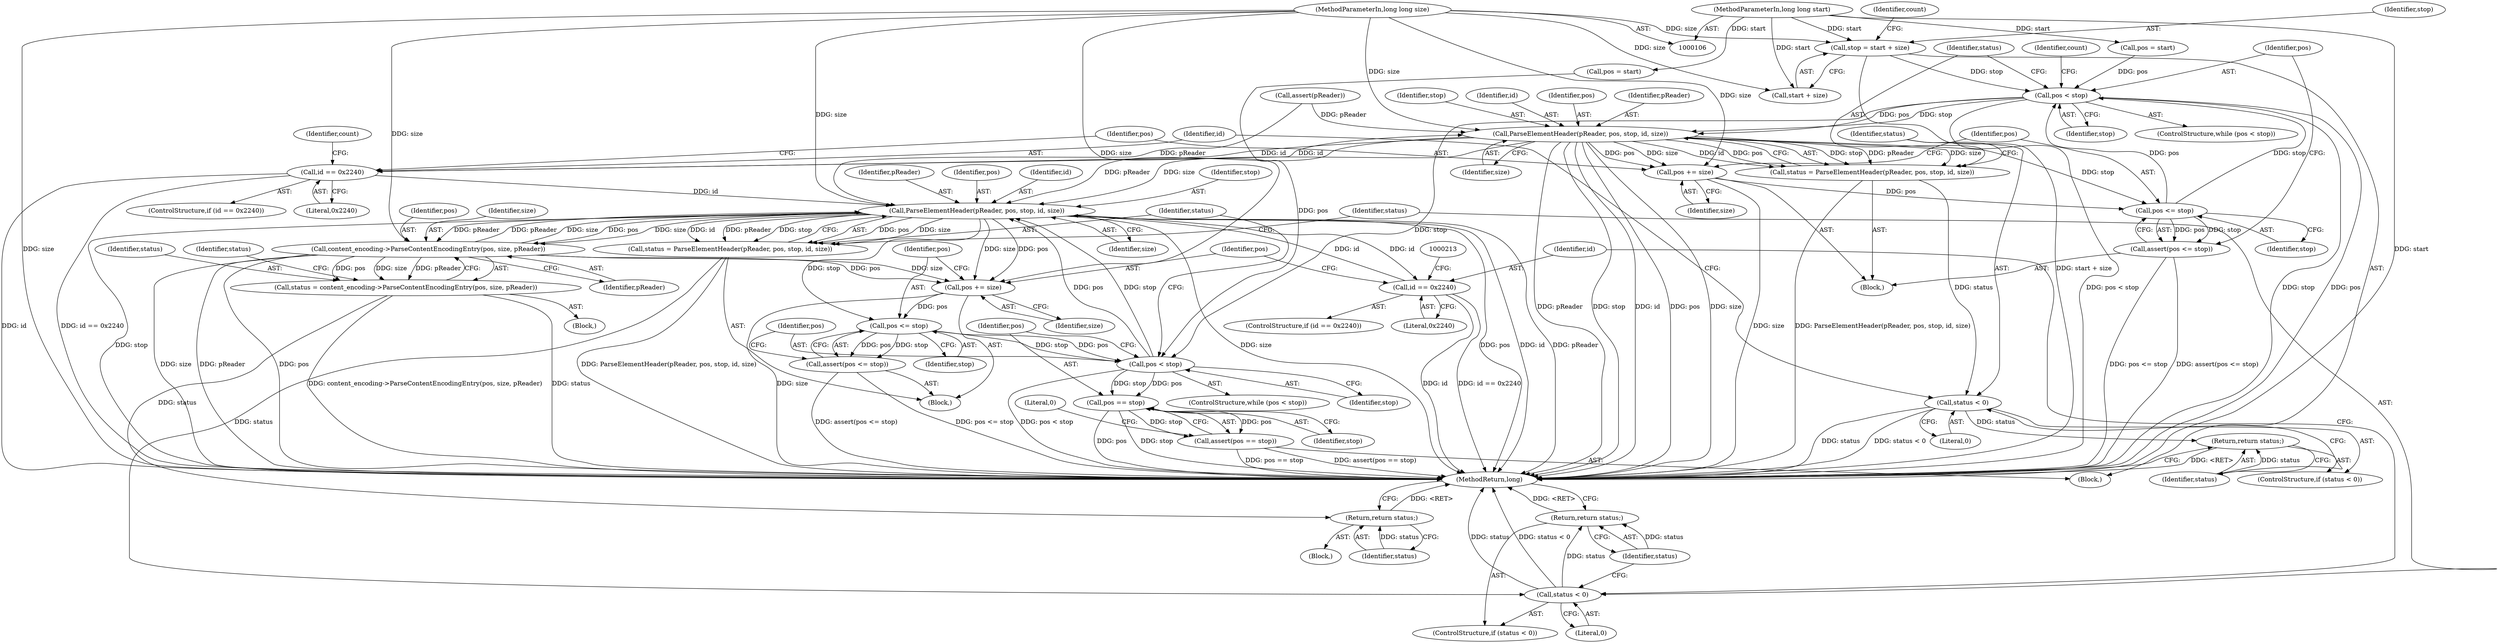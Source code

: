 digraph "1_Android_cc274e2abe8b2a6698a5c47d8aa4bb45f1f9538d_49@integer" {
"1000122" [label="(Call,stop = start + size)"];
"1000107" [label="(MethodParameterIn,long long start)"];
"1000108" [label="(MethodParameterIn,long long size)"];
"1000132" [label="(Call,pos < stop)"];
"1000141" [label="(Call,ParseElementHeader(pReader, pos, stop, id, size))"];
"1000139" [label="(Call,status = ParseElementHeader(pReader, pos, stop, id, size))"];
"1000148" [label="(Call,status < 0)"];
"1000151" [label="(Return,return status;)"];
"1000154" [label="(Call,id == 0x2240)"];
"1000195" [label="(Call,ParseElementHeader(pReader, pos, stop, id, size))"];
"1000193" [label="(Call,status = ParseElementHeader(pReader, pos, stop, id, size))"];
"1000202" [label="(Call,status < 0)"];
"1000205" [label="(Return,return status;)"];
"1000208" [label="(Call,id == 0x2240)"];
"1000223" [label="(Call,content_encoding->ParseContentEncodingEntry(pos, size, pReader))"];
"1000221" [label="(Call,status = content_encoding->ParseContentEncodingEntry(pos, size, pReader))"];
"1000232" [label="(Return,return status;)"];
"1000239" [label="(Call,pos += size)"];
"1000243" [label="(Call,pos <= stop)"];
"1000186" [label="(Call,pos < stop)"];
"1000247" [label="(Call,pos == stop)"];
"1000246" [label="(Call,assert(pos == stop))"];
"1000242" [label="(Call,assert(pos <= stop))"];
"1000159" [label="(Call,pos += size)"];
"1000163" [label="(Call,pos <= stop)"];
"1000162" [label="(Call,assert(pos <= stop))"];
"1000129" [label="(Identifier,count)"];
"1000211" [label="(Block,)"];
"1000246" [label="(Call,assert(pos == stop))"];
"1000251" [label="(Literal,0)"];
"1000243" [label="(Call,pos <= stop)"];
"1000202" [label="(Call,status < 0)"];
"1000160" [label="(Identifier,pos)"];
"1000208" [label="(Call,id == 0x2240)"];
"1000132" [label="(Call,pos < stop)"];
"1000224" [label="(Identifier,pos)"];
"1000201" [label="(ControlStructure,if (status < 0))"];
"1000210" [label="(Literal,0x2240)"];
"1000134" [label="(Identifier,stop)"];
"1000155" [label="(Identifier,id)"];
"1000124" [label="(Call,start + size)"];
"1000209" [label="(Identifier,id)"];
"1000107" [label="(MethodParameterIn,long long start)"];
"1000225" [label="(Identifier,size)"];
"1000195" [label="(Call,ParseElementHeader(pReader, pos, stop, id, size))"];
"1000148" [label="(Call,status < 0)"];
"1000154" [label="(Call,id == 0x2240)"];
"1000151" [label="(Return,return status;)"];
"1000193" [label="(Call,status = ParseElementHeader(pReader, pos, stop, id, size))"];
"1000142" [label="(Identifier,pReader)"];
"1000118" [label="(Call,pos = start)"];
"1000149" [label="(Identifier,status)"];
"1000115" [label="(Call,assert(pReader))"];
"1000206" [label="(Identifier,status)"];
"1000226" [label="(Identifier,pReader)"];
"1000186" [label="(Call,pos < stop)"];
"1000248" [label="(Identifier,pos)"];
"1000123" [label="(Identifier,stop)"];
"1000133" [label="(Identifier,pos)"];
"1000109" [label="(Block,)"];
"1000205" [label="(Return,return status;)"];
"1000197" [label="(Identifier,pos)"];
"1000108" [label="(MethodParameterIn,long long size)"];
"1000194" [label="(Identifier,status)"];
"1000232" [label="(Return,return status;)"];
"1000158" [label="(Identifier,count)"];
"1000165" [label="(Identifier,stop)"];
"1000244" [label="(Identifier,pos)"];
"1000159" [label="(Call,pos += size)"];
"1000162" [label="(Call,assert(pos <= stop))"];
"1000156" [label="(Literal,0x2240)"];
"1000122" [label="(Call,stop = start + size)"];
"1000247" [label="(Call,pos == stop)"];
"1000144" [label="(Identifier,stop)"];
"1000189" [label="(Block,)"];
"1000240" [label="(Identifier,pos)"];
"1000147" [label="(ControlStructure,if (status < 0))"];
"1000141" [label="(Call,ParseElementHeader(pReader, pos, stop, id, size))"];
"1000150" [label="(Literal,0)"];
"1000252" [label="(MethodReturn,long)"];
"1000242" [label="(Call,assert(pos <= stop))"];
"1000168" [label="(Identifier,count)"];
"1000222" [label="(Identifier,status)"];
"1000187" [label="(Identifier,pos)"];
"1000152" [label="(Identifier,status)"];
"1000204" [label="(Literal,0)"];
"1000164" [label="(Identifier,pos)"];
"1000239" [label="(Call,pos += size)"];
"1000140" [label="(Identifier,status)"];
"1000153" [label="(ControlStructure,if (id == 0x2240))"];
"1000221" [label="(Call,status = content_encoding->ParseContentEncodingEntry(pos, size, pReader))"];
"1000145" [label="(Identifier,id)"];
"1000199" [label="(Identifier,id)"];
"1000139" [label="(Call,status = ParseElementHeader(pReader, pos, stop, id, size))"];
"1000200" [label="(Identifier,size)"];
"1000161" [label="(Identifier,size)"];
"1000207" [label="(ControlStructure,if (id == 0x2240))"];
"1000163" [label="(Call,pos <= stop)"];
"1000245" [label="(Identifier,stop)"];
"1000203" [label="(Identifier,status)"];
"1000143" [label="(Identifier,pos)"];
"1000241" [label="(Identifier,size)"];
"1000185" [label="(ControlStructure,while (pos < stop))"];
"1000135" [label="(Block,)"];
"1000198" [label="(Identifier,stop)"];
"1000233" [label="(Identifier,status)"];
"1000228" [label="(Identifier,status)"];
"1000188" [label="(Identifier,stop)"];
"1000196" [label="(Identifier,pReader)"];
"1000223" [label="(Call,content_encoding->ParseContentEncodingEntry(pos, size, pReader))"];
"1000131" [label="(ControlStructure,while (pos < stop))"];
"1000182" [label="(Call,pos = start)"];
"1000146" [label="(Identifier,size)"];
"1000249" [label="(Identifier,stop)"];
"1000229" [label="(Block,)"];
"1000122" -> "1000109"  [label="AST: "];
"1000122" -> "1000124"  [label="CFG: "];
"1000123" -> "1000122"  [label="AST: "];
"1000124" -> "1000122"  [label="AST: "];
"1000129" -> "1000122"  [label="CFG: "];
"1000122" -> "1000252"  [label="DDG: start + size"];
"1000107" -> "1000122"  [label="DDG: start"];
"1000108" -> "1000122"  [label="DDG: size"];
"1000122" -> "1000132"  [label="DDG: stop"];
"1000107" -> "1000106"  [label="AST: "];
"1000107" -> "1000252"  [label="DDG: start"];
"1000107" -> "1000118"  [label="DDG: start"];
"1000107" -> "1000124"  [label="DDG: start"];
"1000107" -> "1000182"  [label="DDG: start"];
"1000108" -> "1000106"  [label="AST: "];
"1000108" -> "1000252"  [label="DDG: size"];
"1000108" -> "1000124"  [label="DDG: size"];
"1000108" -> "1000141"  [label="DDG: size"];
"1000108" -> "1000159"  [label="DDG: size"];
"1000108" -> "1000195"  [label="DDG: size"];
"1000108" -> "1000223"  [label="DDG: size"];
"1000108" -> "1000239"  [label="DDG: size"];
"1000132" -> "1000131"  [label="AST: "];
"1000132" -> "1000134"  [label="CFG: "];
"1000133" -> "1000132"  [label="AST: "];
"1000134" -> "1000132"  [label="AST: "];
"1000140" -> "1000132"  [label="CFG: "];
"1000168" -> "1000132"  [label="CFG: "];
"1000132" -> "1000252"  [label="DDG: pos < stop"];
"1000132" -> "1000252"  [label="DDG: stop"];
"1000132" -> "1000252"  [label="DDG: pos"];
"1000163" -> "1000132"  [label="DDG: pos"];
"1000163" -> "1000132"  [label="DDG: stop"];
"1000118" -> "1000132"  [label="DDG: pos"];
"1000132" -> "1000141"  [label="DDG: pos"];
"1000132" -> "1000141"  [label="DDG: stop"];
"1000132" -> "1000186"  [label="DDG: stop"];
"1000141" -> "1000139"  [label="AST: "];
"1000141" -> "1000146"  [label="CFG: "];
"1000142" -> "1000141"  [label="AST: "];
"1000143" -> "1000141"  [label="AST: "];
"1000144" -> "1000141"  [label="AST: "];
"1000145" -> "1000141"  [label="AST: "];
"1000146" -> "1000141"  [label="AST: "];
"1000139" -> "1000141"  [label="CFG: "];
"1000141" -> "1000252"  [label="DDG: pReader"];
"1000141" -> "1000252"  [label="DDG: stop"];
"1000141" -> "1000252"  [label="DDG: id"];
"1000141" -> "1000252"  [label="DDG: pos"];
"1000141" -> "1000252"  [label="DDG: size"];
"1000141" -> "1000139"  [label="DDG: stop"];
"1000141" -> "1000139"  [label="DDG: pReader"];
"1000141" -> "1000139"  [label="DDG: size"];
"1000141" -> "1000139"  [label="DDG: id"];
"1000141" -> "1000139"  [label="DDG: pos"];
"1000115" -> "1000141"  [label="DDG: pReader"];
"1000154" -> "1000141"  [label="DDG: id"];
"1000141" -> "1000154"  [label="DDG: id"];
"1000141" -> "1000159"  [label="DDG: size"];
"1000141" -> "1000159"  [label="DDG: pos"];
"1000141" -> "1000163"  [label="DDG: stop"];
"1000141" -> "1000195"  [label="DDG: pReader"];
"1000141" -> "1000195"  [label="DDG: size"];
"1000139" -> "1000135"  [label="AST: "];
"1000140" -> "1000139"  [label="AST: "];
"1000149" -> "1000139"  [label="CFG: "];
"1000139" -> "1000252"  [label="DDG: ParseElementHeader(pReader, pos, stop, id, size)"];
"1000139" -> "1000148"  [label="DDG: status"];
"1000148" -> "1000147"  [label="AST: "];
"1000148" -> "1000150"  [label="CFG: "];
"1000149" -> "1000148"  [label="AST: "];
"1000150" -> "1000148"  [label="AST: "];
"1000152" -> "1000148"  [label="CFG: "];
"1000155" -> "1000148"  [label="CFG: "];
"1000148" -> "1000252"  [label="DDG: status"];
"1000148" -> "1000252"  [label="DDG: status < 0"];
"1000148" -> "1000151"  [label="DDG: status"];
"1000151" -> "1000147"  [label="AST: "];
"1000151" -> "1000152"  [label="CFG: "];
"1000152" -> "1000151"  [label="AST: "];
"1000252" -> "1000151"  [label="CFG: "];
"1000151" -> "1000252"  [label="DDG: <RET>"];
"1000152" -> "1000151"  [label="DDG: status"];
"1000154" -> "1000153"  [label="AST: "];
"1000154" -> "1000156"  [label="CFG: "];
"1000155" -> "1000154"  [label="AST: "];
"1000156" -> "1000154"  [label="AST: "];
"1000158" -> "1000154"  [label="CFG: "];
"1000160" -> "1000154"  [label="CFG: "];
"1000154" -> "1000252"  [label="DDG: id"];
"1000154" -> "1000252"  [label="DDG: id == 0x2240"];
"1000154" -> "1000195"  [label="DDG: id"];
"1000195" -> "1000193"  [label="AST: "];
"1000195" -> "1000200"  [label="CFG: "];
"1000196" -> "1000195"  [label="AST: "];
"1000197" -> "1000195"  [label="AST: "];
"1000198" -> "1000195"  [label="AST: "];
"1000199" -> "1000195"  [label="AST: "];
"1000200" -> "1000195"  [label="AST: "];
"1000193" -> "1000195"  [label="CFG: "];
"1000195" -> "1000252"  [label="DDG: size"];
"1000195" -> "1000252"  [label="DDG: pos"];
"1000195" -> "1000252"  [label="DDG: id"];
"1000195" -> "1000252"  [label="DDG: pReader"];
"1000195" -> "1000252"  [label="DDG: stop"];
"1000195" -> "1000193"  [label="DDG: pos"];
"1000195" -> "1000193"  [label="DDG: size"];
"1000195" -> "1000193"  [label="DDG: id"];
"1000195" -> "1000193"  [label="DDG: pReader"];
"1000195" -> "1000193"  [label="DDG: stop"];
"1000223" -> "1000195"  [label="DDG: pReader"];
"1000223" -> "1000195"  [label="DDG: size"];
"1000115" -> "1000195"  [label="DDG: pReader"];
"1000186" -> "1000195"  [label="DDG: pos"];
"1000186" -> "1000195"  [label="DDG: stop"];
"1000208" -> "1000195"  [label="DDG: id"];
"1000195" -> "1000208"  [label="DDG: id"];
"1000195" -> "1000223"  [label="DDG: pos"];
"1000195" -> "1000223"  [label="DDG: size"];
"1000195" -> "1000223"  [label="DDG: pReader"];
"1000195" -> "1000239"  [label="DDG: size"];
"1000195" -> "1000239"  [label="DDG: pos"];
"1000195" -> "1000243"  [label="DDG: stop"];
"1000193" -> "1000189"  [label="AST: "];
"1000194" -> "1000193"  [label="AST: "];
"1000203" -> "1000193"  [label="CFG: "];
"1000193" -> "1000252"  [label="DDG: ParseElementHeader(pReader, pos, stop, id, size)"];
"1000193" -> "1000202"  [label="DDG: status"];
"1000202" -> "1000201"  [label="AST: "];
"1000202" -> "1000204"  [label="CFG: "];
"1000203" -> "1000202"  [label="AST: "];
"1000204" -> "1000202"  [label="AST: "];
"1000206" -> "1000202"  [label="CFG: "];
"1000209" -> "1000202"  [label="CFG: "];
"1000202" -> "1000252"  [label="DDG: status"];
"1000202" -> "1000252"  [label="DDG: status < 0"];
"1000202" -> "1000205"  [label="DDG: status"];
"1000205" -> "1000201"  [label="AST: "];
"1000205" -> "1000206"  [label="CFG: "];
"1000206" -> "1000205"  [label="AST: "];
"1000252" -> "1000205"  [label="CFG: "];
"1000205" -> "1000252"  [label="DDG: <RET>"];
"1000206" -> "1000205"  [label="DDG: status"];
"1000208" -> "1000207"  [label="AST: "];
"1000208" -> "1000210"  [label="CFG: "];
"1000209" -> "1000208"  [label="AST: "];
"1000210" -> "1000208"  [label="AST: "];
"1000213" -> "1000208"  [label="CFG: "];
"1000240" -> "1000208"  [label="CFG: "];
"1000208" -> "1000252"  [label="DDG: id"];
"1000208" -> "1000252"  [label="DDG: id == 0x2240"];
"1000223" -> "1000221"  [label="AST: "];
"1000223" -> "1000226"  [label="CFG: "];
"1000224" -> "1000223"  [label="AST: "];
"1000225" -> "1000223"  [label="AST: "];
"1000226" -> "1000223"  [label="AST: "];
"1000221" -> "1000223"  [label="CFG: "];
"1000223" -> "1000252"  [label="DDG: size"];
"1000223" -> "1000252"  [label="DDG: pReader"];
"1000223" -> "1000252"  [label="DDG: pos"];
"1000223" -> "1000221"  [label="DDG: pos"];
"1000223" -> "1000221"  [label="DDG: size"];
"1000223" -> "1000221"  [label="DDG: pReader"];
"1000223" -> "1000239"  [label="DDG: size"];
"1000223" -> "1000239"  [label="DDG: pos"];
"1000221" -> "1000211"  [label="AST: "];
"1000222" -> "1000221"  [label="AST: "];
"1000228" -> "1000221"  [label="CFG: "];
"1000221" -> "1000252"  [label="DDG: content_encoding->ParseContentEncodingEntry(pos, size, pReader)"];
"1000221" -> "1000252"  [label="DDG: status"];
"1000221" -> "1000232"  [label="DDG: status"];
"1000232" -> "1000229"  [label="AST: "];
"1000232" -> "1000233"  [label="CFG: "];
"1000233" -> "1000232"  [label="AST: "];
"1000252" -> "1000232"  [label="CFG: "];
"1000232" -> "1000252"  [label="DDG: <RET>"];
"1000233" -> "1000232"  [label="DDG: status"];
"1000239" -> "1000189"  [label="AST: "];
"1000239" -> "1000241"  [label="CFG: "];
"1000240" -> "1000239"  [label="AST: "];
"1000241" -> "1000239"  [label="AST: "];
"1000244" -> "1000239"  [label="CFG: "];
"1000239" -> "1000252"  [label="DDG: size"];
"1000239" -> "1000243"  [label="DDG: pos"];
"1000243" -> "1000242"  [label="AST: "];
"1000243" -> "1000245"  [label="CFG: "];
"1000244" -> "1000243"  [label="AST: "];
"1000245" -> "1000243"  [label="AST: "];
"1000242" -> "1000243"  [label="CFG: "];
"1000243" -> "1000186"  [label="DDG: pos"];
"1000243" -> "1000186"  [label="DDG: stop"];
"1000243" -> "1000242"  [label="DDG: pos"];
"1000243" -> "1000242"  [label="DDG: stop"];
"1000186" -> "1000185"  [label="AST: "];
"1000186" -> "1000188"  [label="CFG: "];
"1000187" -> "1000186"  [label="AST: "];
"1000188" -> "1000186"  [label="AST: "];
"1000194" -> "1000186"  [label="CFG: "];
"1000248" -> "1000186"  [label="CFG: "];
"1000186" -> "1000252"  [label="DDG: pos < stop"];
"1000182" -> "1000186"  [label="DDG: pos"];
"1000186" -> "1000247"  [label="DDG: pos"];
"1000186" -> "1000247"  [label="DDG: stop"];
"1000247" -> "1000246"  [label="AST: "];
"1000247" -> "1000249"  [label="CFG: "];
"1000248" -> "1000247"  [label="AST: "];
"1000249" -> "1000247"  [label="AST: "];
"1000246" -> "1000247"  [label="CFG: "];
"1000247" -> "1000252"  [label="DDG: pos"];
"1000247" -> "1000252"  [label="DDG: stop"];
"1000247" -> "1000246"  [label="DDG: pos"];
"1000247" -> "1000246"  [label="DDG: stop"];
"1000246" -> "1000109"  [label="AST: "];
"1000251" -> "1000246"  [label="CFG: "];
"1000246" -> "1000252"  [label="DDG: assert(pos == stop)"];
"1000246" -> "1000252"  [label="DDG: pos == stop"];
"1000242" -> "1000189"  [label="AST: "];
"1000187" -> "1000242"  [label="CFG: "];
"1000242" -> "1000252"  [label="DDG: assert(pos <= stop)"];
"1000242" -> "1000252"  [label="DDG: pos <= stop"];
"1000159" -> "1000135"  [label="AST: "];
"1000159" -> "1000161"  [label="CFG: "];
"1000160" -> "1000159"  [label="AST: "];
"1000161" -> "1000159"  [label="AST: "];
"1000164" -> "1000159"  [label="CFG: "];
"1000159" -> "1000252"  [label="DDG: size"];
"1000159" -> "1000163"  [label="DDG: pos"];
"1000163" -> "1000162"  [label="AST: "];
"1000163" -> "1000165"  [label="CFG: "];
"1000164" -> "1000163"  [label="AST: "];
"1000165" -> "1000163"  [label="AST: "];
"1000162" -> "1000163"  [label="CFG: "];
"1000163" -> "1000162"  [label="DDG: pos"];
"1000163" -> "1000162"  [label="DDG: stop"];
"1000162" -> "1000135"  [label="AST: "];
"1000133" -> "1000162"  [label="CFG: "];
"1000162" -> "1000252"  [label="DDG: pos <= stop"];
"1000162" -> "1000252"  [label="DDG: assert(pos <= stop)"];
}
